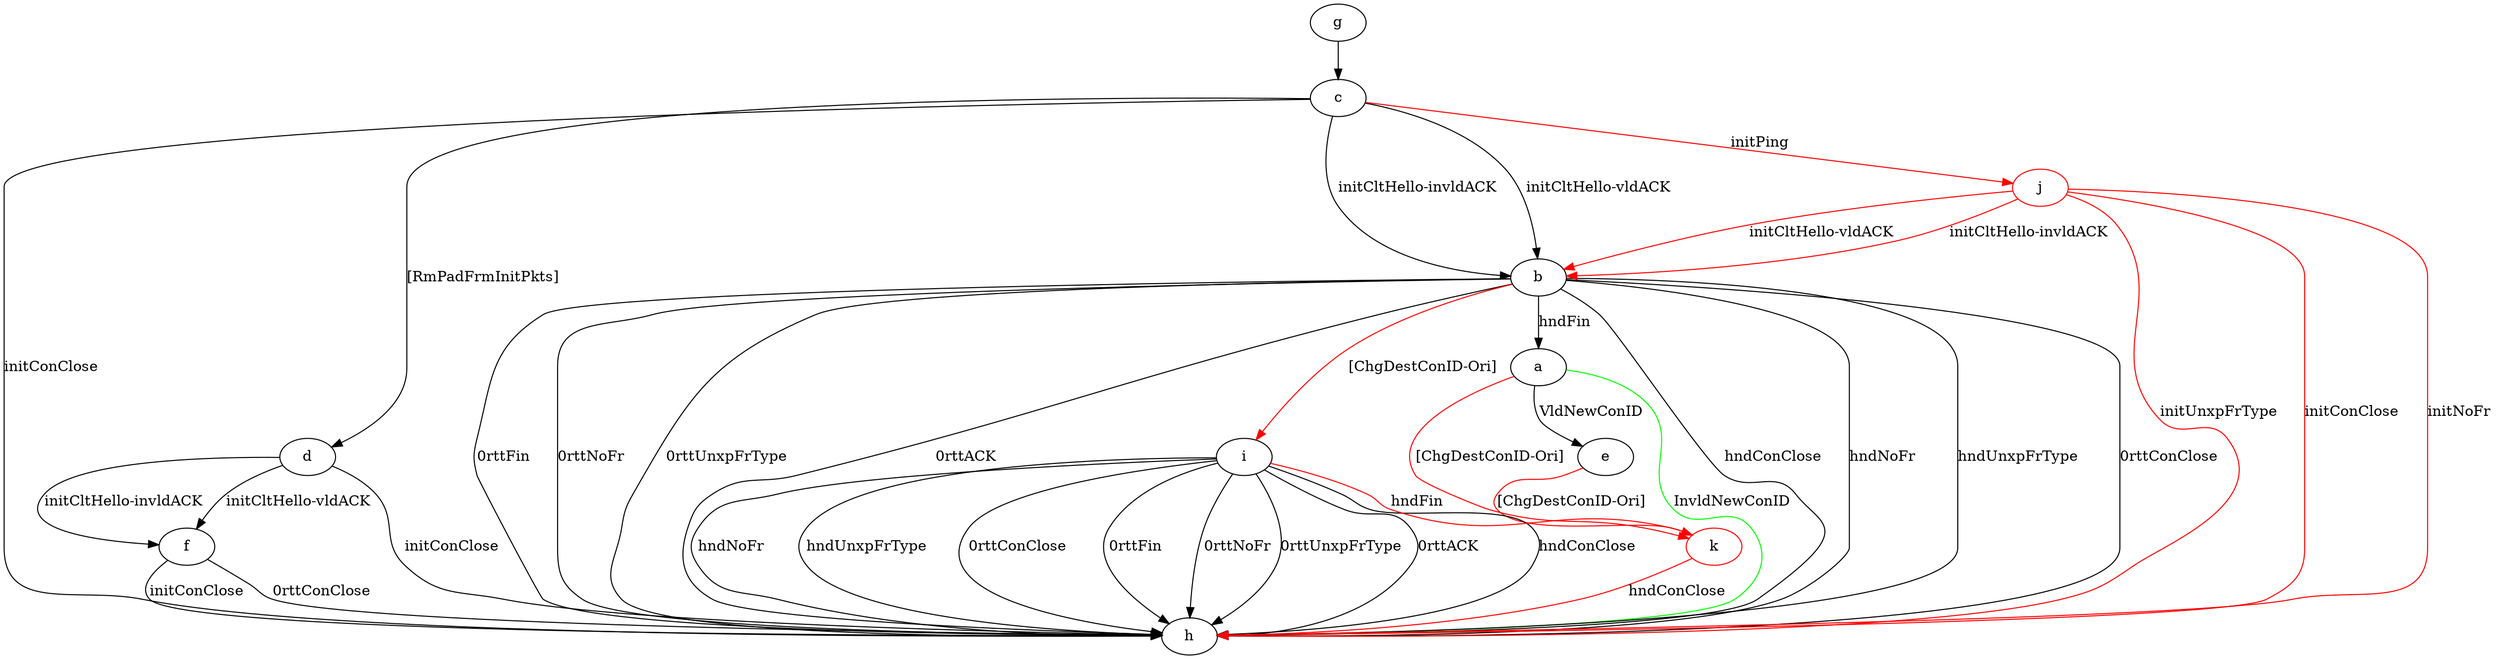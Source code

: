 digraph "" {
	a -> e	[key=0,
		label="VldNewConID "];
	a -> h	[key=0,
		color=green,
		label="InvldNewConID "];
	k	[color=red];
	a -> k	[key=0,
		color=red,
		label="[ChgDestConID-Ori] "];
	b -> a	[key=0,
		label="hndFin "];
	b -> h	[key=0,
		label="hndConClose "];
	b -> h	[key=1,
		label="hndNoFr "];
	b -> h	[key=2,
		label="hndUnxpFrType "];
	b -> h	[key=3,
		label="0rttConClose "];
	b -> h	[key=4,
		label="0rttFin "];
	b -> h	[key=5,
		label="0rttNoFr "];
	b -> h	[key=6,
		label="0rttUnxpFrType "];
	b -> h	[key=7,
		label="0rttACK "];
	b -> i	[key=0,
		color=red,
		label="[ChgDestConID-Ori] "];
	c -> b	[key=0,
		label="initCltHello-vldACK "];
	c -> b	[key=1,
		label="initCltHello-invldACK "];
	c -> d	[key=0,
		label="[RmPadFrmInitPkts] "];
	c -> h	[key=0,
		label="initConClose "];
	j	[color=red];
	c -> j	[key=0,
		color=red,
		label="initPing "];
	d -> f	[key=0,
		label="initCltHello-vldACK "];
	d -> f	[key=1,
		label="initCltHello-invldACK "];
	d -> h	[key=0,
		label="initConClose "];
	e -> k	[key=0,
		color=red,
		label="[ChgDestConID-Ori] "];
	f -> h	[key=0,
		label="initConClose "];
	f -> h	[key=1,
		label="0rttConClose "];
	g -> c	[key=0];
	i -> h	[key=0,
		label="hndConClose "];
	i -> h	[key=1,
		label="hndNoFr "];
	i -> h	[key=2,
		label="hndUnxpFrType "];
	i -> h	[key=3,
		label="0rttConClose "];
	i -> h	[key=4,
		label="0rttFin "];
	i -> h	[key=5,
		label="0rttNoFr "];
	i -> h	[key=6,
		label="0rttUnxpFrType "];
	i -> h	[key=7,
		label="0rttACK "];
	i -> k	[key=0,
		color=red,
		label="hndFin "];
	j -> b	[key=0,
		color=red,
		label="initCltHello-vldACK "];
	j -> b	[key=1,
		color=red,
		label="initCltHello-invldACK "];
	j -> h	[key=0,
		color=red,
		label="initConClose "];
	j -> h	[key=1,
		color=red,
		label="initNoFr "];
	j -> h	[key=2,
		color=red,
		label="initUnxpFrType "];
	k -> h	[key=0,
		color=red,
		label="hndConClose "];
}
